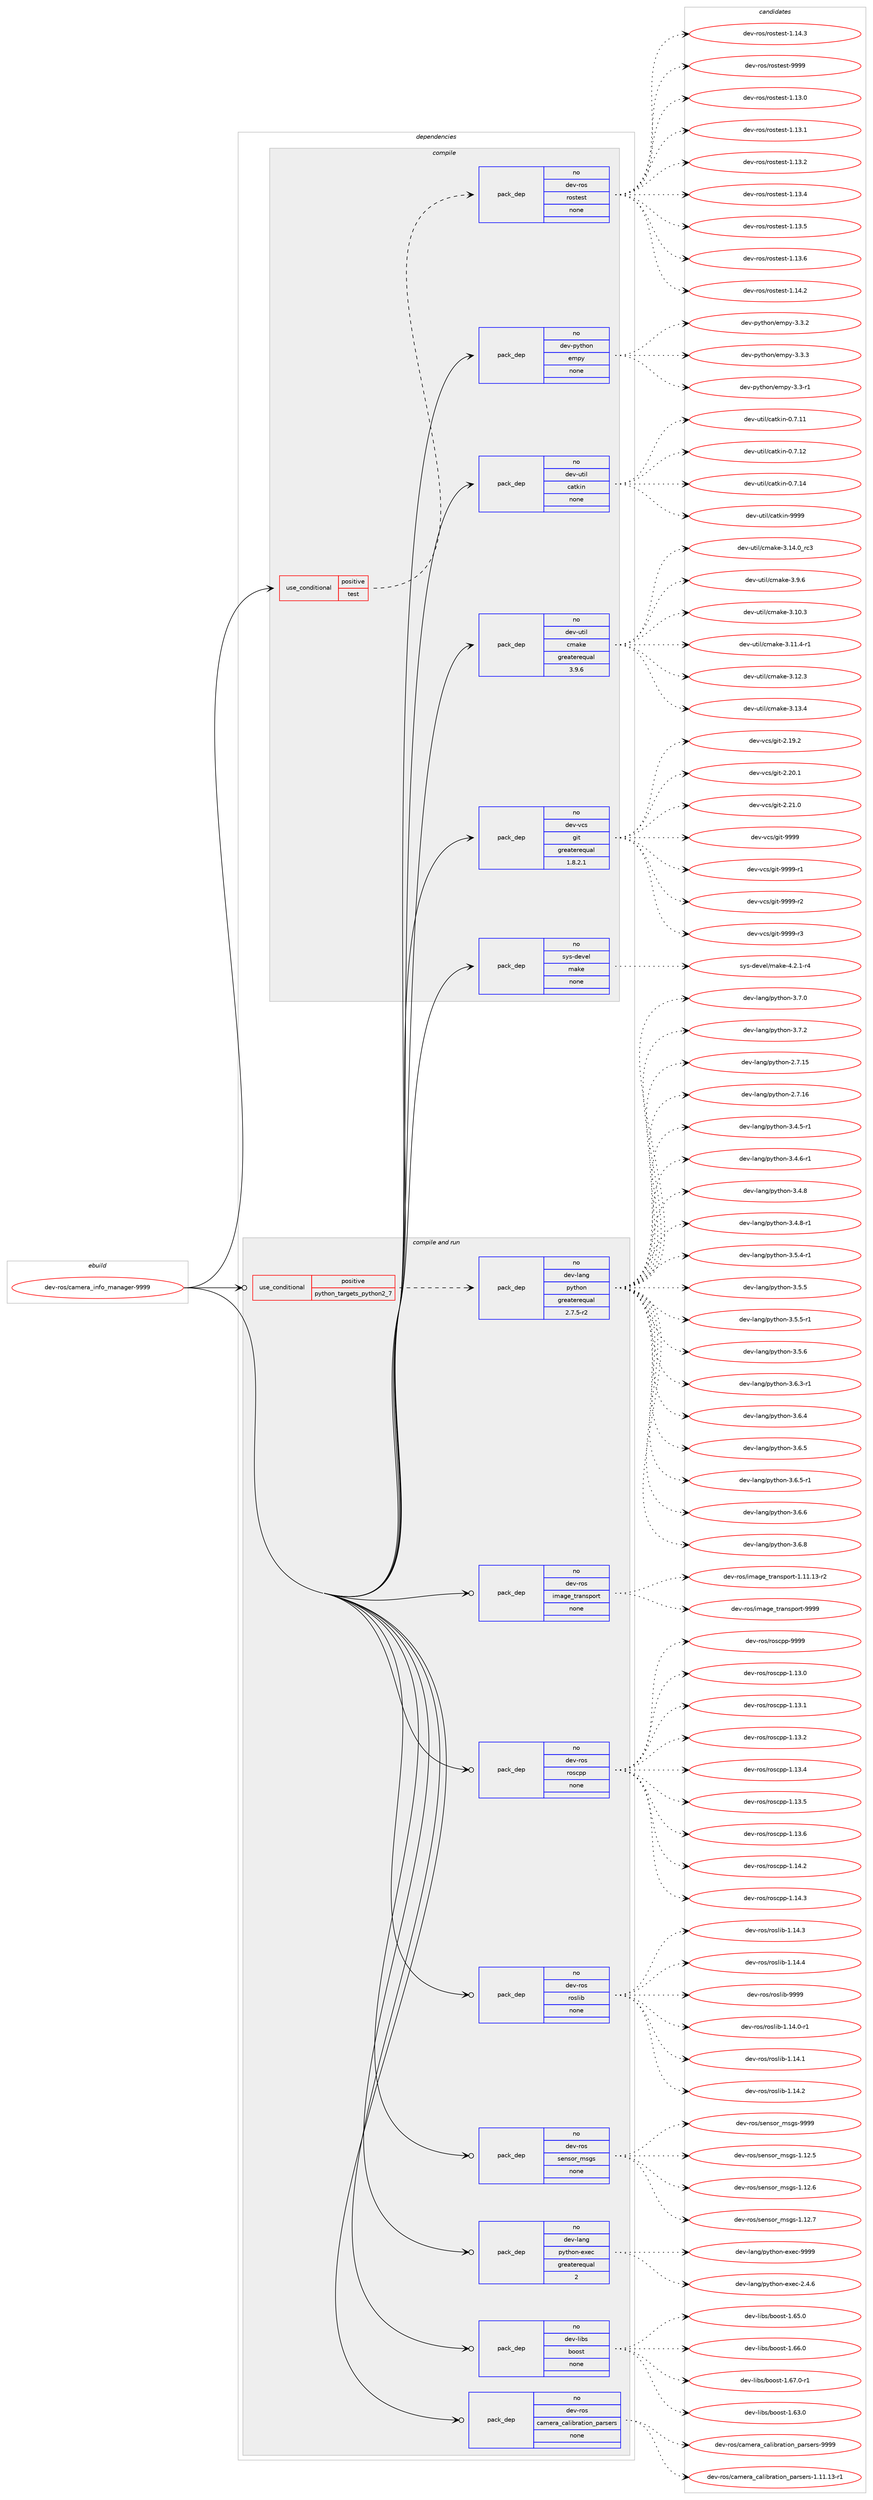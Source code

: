 digraph prolog {

# *************
# Graph options
# *************

newrank=true;
concentrate=true;
compound=true;
graph [rankdir=LR,fontname=Helvetica,fontsize=10,ranksep=1.5];#, ranksep=2.5, nodesep=0.2];
edge  [arrowhead=vee];
node  [fontname=Helvetica,fontsize=10];

# **********
# The ebuild
# **********

subgraph cluster_leftcol {
color=gray;
rank=same;
label=<<i>ebuild</i>>;
id [label="dev-ros/camera_info_manager-9999", color=red, width=4, href="../dev-ros/camera_info_manager-9999.svg"];
}

# ****************
# The dependencies
# ****************

subgraph cluster_midcol {
color=gray;
label=<<i>dependencies</i>>;
subgraph cluster_compile {
fillcolor="#eeeeee";
style=filled;
label=<<i>compile</i>>;
subgraph cond388046 {
dependency1452913 [label=<<TABLE BORDER="0" CELLBORDER="1" CELLSPACING="0" CELLPADDING="4"><TR><TD ROWSPAN="3" CELLPADDING="10">use_conditional</TD></TR><TR><TD>positive</TD></TR><TR><TD>test</TD></TR></TABLE>>, shape=none, color=red];
subgraph pack1041477 {
dependency1452914 [label=<<TABLE BORDER="0" CELLBORDER="1" CELLSPACING="0" CELLPADDING="4" WIDTH="220"><TR><TD ROWSPAN="6" CELLPADDING="30">pack_dep</TD></TR><TR><TD WIDTH="110">no</TD></TR><TR><TD>dev-ros</TD></TR><TR><TD>rostest</TD></TR><TR><TD>none</TD></TR><TR><TD></TD></TR></TABLE>>, shape=none, color=blue];
}
dependency1452913:e -> dependency1452914:w [weight=20,style="dashed",arrowhead="vee"];
}
id:e -> dependency1452913:w [weight=20,style="solid",arrowhead="vee"];
subgraph pack1041478 {
dependency1452915 [label=<<TABLE BORDER="0" CELLBORDER="1" CELLSPACING="0" CELLPADDING="4" WIDTH="220"><TR><TD ROWSPAN="6" CELLPADDING="30">pack_dep</TD></TR><TR><TD WIDTH="110">no</TD></TR><TR><TD>dev-python</TD></TR><TR><TD>empy</TD></TR><TR><TD>none</TD></TR><TR><TD></TD></TR></TABLE>>, shape=none, color=blue];
}
id:e -> dependency1452915:w [weight=20,style="solid",arrowhead="vee"];
subgraph pack1041479 {
dependency1452916 [label=<<TABLE BORDER="0" CELLBORDER="1" CELLSPACING="0" CELLPADDING="4" WIDTH="220"><TR><TD ROWSPAN="6" CELLPADDING="30">pack_dep</TD></TR><TR><TD WIDTH="110">no</TD></TR><TR><TD>dev-util</TD></TR><TR><TD>catkin</TD></TR><TR><TD>none</TD></TR><TR><TD></TD></TR></TABLE>>, shape=none, color=blue];
}
id:e -> dependency1452916:w [weight=20,style="solid",arrowhead="vee"];
subgraph pack1041480 {
dependency1452917 [label=<<TABLE BORDER="0" CELLBORDER="1" CELLSPACING="0" CELLPADDING="4" WIDTH="220"><TR><TD ROWSPAN="6" CELLPADDING="30">pack_dep</TD></TR><TR><TD WIDTH="110">no</TD></TR><TR><TD>dev-util</TD></TR><TR><TD>cmake</TD></TR><TR><TD>greaterequal</TD></TR><TR><TD>3.9.6</TD></TR></TABLE>>, shape=none, color=blue];
}
id:e -> dependency1452917:w [weight=20,style="solid",arrowhead="vee"];
subgraph pack1041481 {
dependency1452918 [label=<<TABLE BORDER="0" CELLBORDER="1" CELLSPACING="0" CELLPADDING="4" WIDTH="220"><TR><TD ROWSPAN="6" CELLPADDING="30">pack_dep</TD></TR><TR><TD WIDTH="110">no</TD></TR><TR><TD>dev-vcs</TD></TR><TR><TD>git</TD></TR><TR><TD>greaterequal</TD></TR><TR><TD>1.8.2.1</TD></TR></TABLE>>, shape=none, color=blue];
}
id:e -> dependency1452918:w [weight=20,style="solid",arrowhead="vee"];
subgraph pack1041482 {
dependency1452919 [label=<<TABLE BORDER="0" CELLBORDER="1" CELLSPACING="0" CELLPADDING="4" WIDTH="220"><TR><TD ROWSPAN="6" CELLPADDING="30">pack_dep</TD></TR><TR><TD WIDTH="110">no</TD></TR><TR><TD>sys-devel</TD></TR><TR><TD>make</TD></TR><TR><TD>none</TD></TR><TR><TD></TD></TR></TABLE>>, shape=none, color=blue];
}
id:e -> dependency1452919:w [weight=20,style="solid",arrowhead="vee"];
}
subgraph cluster_compileandrun {
fillcolor="#eeeeee";
style=filled;
label=<<i>compile and run</i>>;
subgraph cond388047 {
dependency1452920 [label=<<TABLE BORDER="0" CELLBORDER="1" CELLSPACING="0" CELLPADDING="4"><TR><TD ROWSPAN="3" CELLPADDING="10">use_conditional</TD></TR><TR><TD>positive</TD></TR><TR><TD>python_targets_python2_7</TD></TR></TABLE>>, shape=none, color=red];
subgraph pack1041483 {
dependency1452921 [label=<<TABLE BORDER="0" CELLBORDER="1" CELLSPACING="0" CELLPADDING="4" WIDTH="220"><TR><TD ROWSPAN="6" CELLPADDING="30">pack_dep</TD></TR><TR><TD WIDTH="110">no</TD></TR><TR><TD>dev-lang</TD></TR><TR><TD>python</TD></TR><TR><TD>greaterequal</TD></TR><TR><TD>2.7.5-r2</TD></TR></TABLE>>, shape=none, color=blue];
}
dependency1452920:e -> dependency1452921:w [weight=20,style="dashed",arrowhead="vee"];
}
id:e -> dependency1452920:w [weight=20,style="solid",arrowhead="odotvee"];
subgraph pack1041484 {
dependency1452922 [label=<<TABLE BORDER="0" CELLBORDER="1" CELLSPACING="0" CELLPADDING="4" WIDTH="220"><TR><TD ROWSPAN="6" CELLPADDING="30">pack_dep</TD></TR><TR><TD WIDTH="110">no</TD></TR><TR><TD>dev-lang</TD></TR><TR><TD>python-exec</TD></TR><TR><TD>greaterequal</TD></TR><TR><TD>2</TD></TR></TABLE>>, shape=none, color=blue];
}
id:e -> dependency1452922:w [weight=20,style="solid",arrowhead="odotvee"];
subgraph pack1041485 {
dependency1452923 [label=<<TABLE BORDER="0" CELLBORDER="1" CELLSPACING="0" CELLPADDING="4" WIDTH="220"><TR><TD ROWSPAN="6" CELLPADDING="30">pack_dep</TD></TR><TR><TD WIDTH="110">no</TD></TR><TR><TD>dev-libs</TD></TR><TR><TD>boost</TD></TR><TR><TD>none</TD></TR><TR><TD></TD></TR></TABLE>>, shape=none, color=blue];
}
id:e -> dependency1452923:w [weight=20,style="solid",arrowhead="odotvee"];
subgraph pack1041486 {
dependency1452924 [label=<<TABLE BORDER="0" CELLBORDER="1" CELLSPACING="0" CELLPADDING="4" WIDTH="220"><TR><TD ROWSPAN="6" CELLPADDING="30">pack_dep</TD></TR><TR><TD WIDTH="110">no</TD></TR><TR><TD>dev-ros</TD></TR><TR><TD>camera_calibration_parsers</TD></TR><TR><TD>none</TD></TR><TR><TD></TD></TR></TABLE>>, shape=none, color=blue];
}
id:e -> dependency1452924:w [weight=20,style="solid",arrowhead="odotvee"];
subgraph pack1041487 {
dependency1452925 [label=<<TABLE BORDER="0" CELLBORDER="1" CELLSPACING="0" CELLPADDING="4" WIDTH="220"><TR><TD ROWSPAN="6" CELLPADDING="30">pack_dep</TD></TR><TR><TD WIDTH="110">no</TD></TR><TR><TD>dev-ros</TD></TR><TR><TD>image_transport</TD></TR><TR><TD>none</TD></TR><TR><TD></TD></TR></TABLE>>, shape=none, color=blue];
}
id:e -> dependency1452925:w [weight=20,style="solid",arrowhead="odotvee"];
subgraph pack1041488 {
dependency1452926 [label=<<TABLE BORDER="0" CELLBORDER="1" CELLSPACING="0" CELLPADDING="4" WIDTH="220"><TR><TD ROWSPAN="6" CELLPADDING="30">pack_dep</TD></TR><TR><TD WIDTH="110">no</TD></TR><TR><TD>dev-ros</TD></TR><TR><TD>roscpp</TD></TR><TR><TD>none</TD></TR><TR><TD></TD></TR></TABLE>>, shape=none, color=blue];
}
id:e -> dependency1452926:w [weight=20,style="solid",arrowhead="odotvee"];
subgraph pack1041489 {
dependency1452927 [label=<<TABLE BORDER="0" CELLBORDER="1" CELLSPACING="0" CELLPADDING="4" WIDTH="220"><TR><TD ROWSPAN="6" CELLPADDING="30">pack_dep</TD></TR><TR><TD WIDTH="110">no</TD></TR><TR><TD>dev-ros</TD></TR><TR><TD>roslib</TD></TR><TR><TD>none</TD></TR><TR><TD></TD></TR></TABLE>>, shape=none, color=blue];
}
id:e -> dependency1452927:w [weight=20,style="solid",arrowhead="odotvee"];
subgraph pack1041490 {
dependency1452928 [label=<<TABLE BORDER="0" CELLBORDER="1" CELLSPACING="0" CELLPADDING="4" WIDTH="220"><TR><TD ROWSPAN="6" CELLPADDING="30">pack_dep</TD></TR><TR><TD WIDTH="110">no</TD></TR><TR><TD>dev-ros</TD></TR><TR><TD>sensor_msgs</TD></TR><TR><TD>none</TD></TR><TR><TD></TD></TR></TABLE>>, shape=none, color=blue];
}
id:e -> dependency1452928:w [weight=20,style="solid",arrowhead="odotvee"];
}
subgraph cluster_run {
fillcolor="#eeeeee";
style=filled;
label=<<i>run</i>>;
}
}

# **************
# The candidates
# **************

subgraph cluster_choices {
rank=same;
color=gray;
label=<<i>candidates</i>>;

subgraph choice1041477 {
color=black;
nodesep=1;
choice100101118451141111154711411111511610111511645494649514648 [label="dev-ros/rostest-1.13.0", color=red, width=4,href="../dev-ros/rostest-1.13.0.svg"];
choice100101118451141111154711411111511610111511645494649514649 [label="dev-ros/rostest-1.13.1", color=red, width=4,href="../dev-ros/rostest-1.13.1.svg"];
choice100101118451141111154711411111511610111511645494649514650 [label="dev-ros/rostest-1.13.2", color=red, width=4,href="../dev-ros/rostest-1.13.2.svg"];
choice100101118451141111154711411111511610111511645494649514652 [label="dev-ros/rostest-1.13.4", color=red, width=4,href="../dev-ros/rostest-1.13.4.svg"];
choice100101118451141111154711411111511610111511645494649514653 [label="dev-ros/rostest-1.13.5", color=red, width=4,href="../dev-ros/rostest-1.13.5.svg"];
choice100101118451141111154711411111511610111511645494649514654 [label="dev-ros/rostest-1.13.6", color=red, width=4,href="../dev-ros/rostest-1.13.6.svg"];
choice100101118451141111154711411111511610111511645494649524650 [label="dev-ros/rostest-1.14.2", color=red, width=4,href="../dev-ros/rostest-1.14.2.svg"];
choice100101118451141111154711411111511610111511645494649524651 [label="dev-ros/rostest-1.14.3", color=red, width=4,href="../dev-ros/rostest-1.14.3.svg"];
choice10010111845114111115471141111151161011151164557575757 [label="dev-ros/rostest-9999", color=red, width=4,href="../dev-ros/rostest-9999.svg"];
dependency1452914:e -> choice100101118451141111154711411111511610111511645494649514648:w [style=dotted,weight="100"];
dependency1452914:e -> choice100101118451141111154711411111511610111511645494649514649:w [style=dotted,weight="100"];
dependency1452914:e -> choice100101118451141111154711411111511610111511645494649514650:w [style=dotted,weight="100"];
dependency1452914:e -> choice100101118451141111154711411111511610111511645494649514652:w [style=dotted,weight="100"];
dependency1452914:e -> choice100101118451141111154711411111511610111511645494649514653:w [style=dotted,weight="100"];
dependency1452914:e -> choice100101118451141111154711411111511610111511645494649514654:w [style=dotted,weight="100"];
dependency1452914:e -> choice100101118451141111154711411111511610111511645494649524650:w [style=dotted,weight="100"];
dependency1452914:e -> choice100101118451141111154711411111511610111511645494649524651:w [style=dotted,weight="100"];
dependency1452914:e -> choice10010111845114111115471141111151161011151164557575757:w [style=dotted,weight="100"];
}
subgraph choice1041478 {
color=black;
nodesep=1;
choice1001011184511212111610411111047101109112121455146514511449 [label="dev-python/empy-3.3-r1", color=red, width=4,href="../dev-python/empy-3.3-r1.svg"];
choice1001011184511212111610411111047101109112121455146514650 [label="dev-python/empy-3.3.2", color=red, width=4,href="../dev-python/empy-3.3.2.svg"];
choice1001011184511212111610411111047101109112121455146514651 [label="dev-python/empy-3.3.3", color=red, width=4,href="../dev-python/empy-3.3.3.svg"];
dependency1452915:e -> choice1001011184511212111610411111047101109112121455146514511449:w [style=dotted,weight="100"];
dependency1452915:e -> choice1001011184511212111610411111047101109112121455146514650:w [style=dotted,weight="100"];
dependency1452915:e -> choice1001011184511212111610411111047101109112121455146514651:w [style=dotted,weight="100"];
}
subgraph choice1041479 {
color=black;
nodesep=1;
choice1001011184511711610510847999711610710511045484655464949 [label="dev-util/catkin-0.7.11", color=red, width=4,href="../dev-util/catkin-0.7.11.svg"];
choice1001011184511711610510847999711610710511045484655464950 [label="dev-util/catkin-0.7.12", color=red, width=4,href="../dev-util/catkin-0.7.12.svg"];
choice1001011184511711610510847999711610710511045484655464952 [label="dev-util/catkin-0.7.14", color=red, width=4,href="../dev-util/catkin-0.7.14.svg"];
choice100101118451171161051084799971161071051104557575757 [label="dev-util/catkin-9999", color=red, width=4,href="../dev-util/catkin-9999.svg"];
dependency1452916:e -> choice1001011184511711610510847999711610710511045484655464949:w [style=dotted,weight="100"];
dependency1452916:e -> choice1001011184511711610510847999711610710511045484655464950:w [style=dotted,weight="100"];
dependency1452916:e -> choice1001011184511711610510847999711610710511045484655464952:w [style=dotted,weight="100"];
dependency1452916:e -> choice100101118451171161051084799971161071051104557575757:w [style=dotted,weight="100"];
}
subgraph choice1041480 {
color=black;
nodesep=1;
choice1001011184511711610510847991099710710145514649484651 [label="dev-util/cmake-3.10.3", color=red, width=4,href="../dev-util/cmake-3.10.3.svg"];
choice10010111845117116105108479910997107101455146494946524511449 [label="dev-util/cmake-3.11.4-r1", color=red, width=4,href="../dev-util/cmake-3.11.4-r1.svg"];
choice1001011184511711610510847991099710710145514649504651 [label="dev-util/cmake-3.12.3", color=red, width=4,href="../dev-util/cmake-3.12.3.svg"];
choice1001011184511711610510847991099710710145514649514652 [label="dev-util/cmake-3.13.4", color=red, width=4,href="../dev-util/cmake-3.13.4.svg"];
choice1001011184511711610510847991099710710145514649524648951149951 [label="dev-util/cmake-3.14.0_rc3", color=red, width=4,href="../dev-util/cmake-3.14.0_rc3.svg"];
choice10010111845117116105108479910997107101455146574654 [label="dev-util/cmake-3.9.6", color=red, width=4,href="../dev-util/cmake-3.9.6.svg"];
dependency1452917:e -> choice1001011184511711610510847991099710710145514649484651:w [style=dotted,weight="100"];
dependency1452917:e -> choice10010111845117116105108479910997107101455146494946524511449:w [style=dotted,weight="100"];
dependency1452917:e -> choice1001011184511711610510847991099710710145514649504651:w [style=dotted,weight="100"];
dependency1452917:e -> choice1001011184511711610510847991099710710145514649514652:w [style=dotted,weight="100"];
dependency1452917:e -> choice1001011184511711610510847991099710710145514649524648951149951:w [style=dotted,weight="100"];
dependency1452917:e -> choice10010111845117116105108479910997107101455146574654:w [style=dotted,weight="100"];
}
subgraph choice1041481 {
color=black;
nodesep=1;
choice10010111845118991154710310511645504649574650 [label="dev-vcs/git-2.19.2", color=red, width=4,href="../dev-vcs/git-2.19.2.svg"];
choice10010111845118991154710310511645504650484649 [label="dev-vcs/git-2.20.1", color=red, width=4,href="../dev-vcs/git-2.20.1.svg"];
choice10010111845118991154710310511645504650494648 [label="dev-vcs/git-2.21.0", color=red, width=4,href="../dev-vcs/git-2.21.0.svg"];
choice1001011184511899115471031051164557575757 [label="dev-vcs/git-9999", color=red, width=4,href="../dev-vcs/git-9999.svg"];
choice10010111845118991154710310511645575757574511449 [label="dev-vcs/git-9999-r1", color=red, width=4,href="../dev-vcs/git-9999-r1.svg"];
choice10010111845118991154710310511645575757574511450 [label="dev-vcs/git-9999-r2", color=red, width=4,href="../dev-vcs/git-9999-r2.svg"];
choice10010111845118991154710310511645575757574511451 [label="dev-vcs/git-9999-r3", color=red, width=4,href="../dev-vcs/git-9999-r3.svg"];
dependency1452918:e -> choice10010111845118991154710310511645504649574650:w [style=dotted,weight="100"];
dependency1452918:e -> choice10010111845118991154710310511645504650484649:w [style=dotted,weight="100"];
dependency1452918:e -> choice10010111845118991154710310511645504650494648:w [style=dotted,weight="100"];
dependency1452918:e -> choice1001011184511899115471031051164557575757:w [style=dotted,weight="100"];
dependency1452918:e -> choice10010111845118991154710310511645575757574511449:w [style=dotted,weight="100"];
dependency1452918:e -> choice10010111845118991154710310511645575757574511450:w [style=dotted,weight="100"];
dependency1452918:e -> choice10010111845118991154710310511645575757574511451:w [style=dotted,weight="100"];
}
subgraph choice1041482 {
color=black;
nodesep=1;
choice1151211154510010111810110847109971071014552465046494511452 [label="sys-devel/make-4.2.1-r4", color=red, width=4,href="../sys-devel/make-4.2.1-r4.svg"];
dependency1452919:e -> choice1151211154510010111810110847109971071014552465046494511452:w [style=dotted,weight="100"];
}
subgraph choice1041483 {
color=black;
nodesep=1;
choice10010111845108971101034711212111610411111045504655464953 [label="dev-lang/python-2.7.15", color=red, width=4,href="../dev-lang/python-2.7.15.svg"];
choice10010111845108971101034711212111610411111045504655464954 [label="dev-lang/python-2.7.16", color=red, width=4,href="../dev-lang/python-2.7.16.svg"];
choice1001011184510897110103471121211161041111104551465246534511449 [label="dev-lang/python-3.4.5-r1", color=red, width=4,href="../dev-lang/python-3.4.5-r1.svg"];
choice1001011184510897110103471121211161041111104551465246544511449 [label="dev-lang/python-3.4.6-r1", color=red, width=4,href="../dev-lang/python-3.4.6-r1.svg"];
choice100101118451089711010347112121116104111110455146524656 [label="dev-lang/python-3.4.8", color=red, width=4,href="../dev-lang/python-3.4.8.svg"];
choice1001011184510897110103471121211161041111104551465246564511449 [label="dev-lang/python-3.4.8-r1", color=red, width=4,href="../dev-lang/python-3.4.8-r1.svg"];
choice1001011184510897110103471121211161041111104551465346524511449 [label="dev-lang/python-3.5.4-r1", color=red, width=4,href="../dev-lang/python-3.5.4-r1.svg"];
choice100101118451089711010347112121116104111110455146534653 [label="dev-lang/python-3.5.5", color=red, width=4,href="../dev-lang/python-3.5.5.svg"];
choice1001011184510897110103471121211161041111104551465346534511449 [label="dev-lang/python-3.5.5-r1", color=red, width=4,href="../dev-lang/python-3.5.5-r1.svg"];
choice100101118451089711010347112121116104111110455146534654 [label="dev-lang/python-3.5.6", color=red, width=4,href="../dev-lang/python-3.5.6.svg"];
choice1001011184510897110103471121211161041111104551465446514511449 [label="dev-lang/python-3.6.3-r1", color=red, width=4,href="../dev-lang/python-3.6.3-r1.svg"];
choice100101118451089711010347112121116104111110455146544652 [label="dev-lang/python-3.6.4", color=red, width=4,href="../dev-lang/python-3.6.4.svg"];
choice100101118451089711010347112121116104111110455146544653 [label="dev-lang/python-3.6.5", color=red, width=4,href="../dev-lang/python-3.6.5.svg"];
choice1001011184510897110103471121211161041111104551465446534511449 [label="dev-lang/python-3.6.5-r1", color=red, width=4,href="../dev-lang/python-3.6.5-r1.svg"];
choice100101118451089711010347112121116104111110455146544654 [label="dev-lang/python-3.6.6", color=red, width=4,href="../dev-lang/python-3.6.6.svg"];
choice100101118451089711010347112121116104111110455146544656 [label="dev-lang/python-3.6.8", color=red, width=4,href="../dev-lang/python-3.6.8.svg"];
choice100101118451089711010347112121116104111110455146554648 [label="dev-lang/python-3.7.0", color=red, width=4,href="../dev-lang/python-3.7.0.svg"];
choice100101118451089711010347112121116104111110455146554650 [label="dev-lang/python-3.7.2", color=red, width=4,href="../dev-lang/python-3.7.2.svg"];
dependency1452921:e -> choice10010111845108971101034711212111610411111045504655464953:w [style=dotted,weight="100"];
dependency1452921:e -> choice10010111845108971101034711212111610411111045504655464954:w [style=dotted,weight="100"];
dependency1452921:e -> choice1001011184510897110103471121211161041111104551465246534511449:w [style=dotted,weight="100"];
dependency1452921:e -> choice1001011184510897110103471121211161041111104551465246544511449:w [style=dotted,weight="100"];
dependency1452921:e -> choice100101118451089711010347112121116104111110455146524656:w [style=dotted,weight="100"];
dependency1452921:e -> choice1001011184510897110103471121211161041111104551465246564511449:w [style=dotted,weight="100"];
dependency1452921:e -> choice1001011184510897110103471121211161041111104551465346524511449:w [style=dotted,weight="100"];
dependency1452921:e -> choice100101118451089711010347112121116104111110455146534653:w [style=dotted,weight="100"];
dependency1452921:e -> choice1001011184510897110103471121211161041111104551465346534511449:w [style=dotted,weight="100"];
dependency1452921:e -> choice100101118451089711010347112121116104111110455146534654:w [style=dotted,weight="100"];
dependency1452921:e -> choice1001011184510897110103471121211161041111104551465446514511449:w [style=dotted,weight="100"];
dependency1452921:e -> choice100101118451089711010347112121116104111110455146544652:w [style=dotted,weight="100"];
dependency1452921:e -> choice100101118451089711010347112121116104111110455146544653:w [style=dotted,weight="100"];
dependency1452921:e -> choice1001011184510897110103471121211161041111104551465446534511449:w [style=dotted,weight="100"];
dependency1452921:e -> choice100101118451089711010347112121116104111110455146544654:w [style=dotted,weight="100"];
dependency1452921:e -> choice100101118451089711010347112121116104111110455146544656:w [style=dotted,weight="100"];
dependency1452921:e -> choice100101118451089711010347112121116104111110455146554648:w [style=dotted,weight="100"];
dependency1452921:e -> choice100101118451089711010347112121116104111110455146554650:w [style=dotted,weight="100"];
}
subgraph choice1041484 {
color=black;
nodesep=1;
choice1001011184510897110103471121211161041111104510112010199455046524654 [label="dev-lang/python-exec-2.4.6", color=red, width=4,href="../dev-lang/python-exec-2.4.6.svg"];
choice10010111845108971101034711212111610411111045101120101994557575757 [label="dev-lang/python-exec-9999", color=red, width=4,href="../dev-lang/python-exec-9999.svg"];
dependency1452922:e -> choice1001011184510897110103471121211161041111104510112010199455046524654:w [style=dotted,weight="100"];
dependency1452922:e -> choice10010111845108971101034711212111610411111045101120101994557575757:w [style=dotted,weight="100"];
}
subgraph choice1041485 {
color=black;
nodesep=1;
choice1001011184510810598115479811111111511645494654514648 [label="dev-libs/boost-1.63.0", color=red, width=4,href="../dev-libs/boost-1.63.0.svg"];
choice1001011184510810598115479811111111511645494654534648 [label="dev-libs/boost-1.65.0", color=red, width=4,href="../dev-libs/boost-1.65.0.svg"];
choice1001011184510810598115479811111111511645494654544648 [label="dev-libs/boost-1.66.0", color=red, width=4,href="../dev-libs/boost-1.66.0.svg"];
choice10010111845108105981154798111111115116454946545546484511449 [label="dev-libs/boost-1.67.0-r1", color=red, width=4,href="../dev-libs/boost-1.67.0-r1.svg"];
dependency1452923:e -> choice1001011184510810598115479811111111511645494654514648:w [style=dotted,weight="100"];
dependency1452923:e -> choice1001011184510810598115479811111111511645494654534648:w [style=dotted,weight="100"];
dependency1452923:e -> choice1001011184510810598115479811111111511645494654544648:w [style=dotted,weight="100"];
dependency1452923:e -> choice10010111845108105981154798111111115116454946545546484511449:w [style=dotted,weight="100"];
}
subgraph choice1041486 {
color=black;
nodesep=1;
choice10010111845114111115479997109101114979599971081059811497116105111110951129711411510111411545494649494649514511449 [label="dev-ros/camera_calibration_parsers-1.11.13-r1", color=red, width=4,href="../dev-ros/camera_calibration_parsers-1.11.13-r1.svg"];
choice1001011184511411111547999710910111497959997108105981149711610511111095112971141151011141154557575757 [label="dev-ros/camera_calibration_parsers-9999", color=red, width=4,href="../dev-ros/camera_calibration_parsers-9999.svg"];
dependency1452924:e -> choice10010111845114111115479997109101114979599971081059811497116105111110951129711411510111411545494649494649514511449:w [style=dotted,weight="100"];
dependency1452924:e -> choice1001011184511411111547999710910111497959997108105981149711610511111095112971141151011141154557575757:w [style=dotted,weight="100"];
}
subgraph choice1041487 {
color=black;
nodesep=1;
choice100101118451141111154710510997103101951161149711011511211111411645494649494649514511450 [label="dev-ros/image_transport-1.11.13-r2", color=red, width=4,href="../dev-ros/image_transport-1.11.13-r2.svg"];
choice10010111845114111115471051099710310195116114971101151121111141164557575757 [label="dev-ros/image_transport-9999", color=red, width=4,href="../dev-ros/image_transport-9999.svg"];
dependency1452925:e -> choice100101118451141111154710510997103101951161149711011511211111411645494649494649514511450:w [style=dotted,weight="100"];
dependency1452925:e -> choice10010111845114111115471051099710310195116114971101151121111141164557575757:w [style=dotted,weight="100"];
}
subgraph choice1041488 {
color=black;
nodesep=1;
choice10010111845114111115471141111159911211245494649514648 [label="dev-ros/roscpp-1.13.0", color=red, width=4,href="../dev-ros/roscpp-1.13.0.svg"];
choice10010111845114111115471141111159911211245494649514649 [label="dev-ros/roscpp-1.13.1", color=red, width=4,href="../dev-ros/roscpp-1.13.1.svg"];
choice10010111845114111115471141111159911211245494649514650 [label="dev-ros/roscpp-1.13.2", color=red, width=4,href="../dev-ros/roscpp-1.13.2.svg"];
choice10010111845114111115471141111159911211245494649514652 [label="dev-ros/roscpp-1.13.4", color=red, width=4,href="../dev-ros/roscpp-1.13.4.svg"];
choice10010111845114111115471141111159911211245494649514653 [label="dev-ros/roscpp-1.13.5", color=red, width=4,href="../dev-ros/roscpp-1.13.5.svg"];
choice10010111845114111115471141111159911211245494649514654 [label="dev-ros/roscpp-1.13.6", color=red, width=4,href="../dev-ros/roscpp-1.13.6.svg"];
choice10010111845114111115471141111159911211245494649524650 [label="dev-ros/roscpp-1.14.2", color=red, width=4,href="../dev-ros/roscpp-1.14.2.svg"];
choice10010111845114111115471141111159911211245494649524651 [label="dev-ros/roscpp-1.14.3", color=red, width=4,href="../dev-ros/roscpp-1.14.3.svg"];
choice1001011184511411111547114111115991121124557575757 [label="dev-ros/roscpp-9999", color=red, width=4,href="../dev-ros/roscpp-9999.svg"];
dependency1452926:e -> choice10010111845114111115471141111159911211245494649514648:w [style=dotted,weight="100"];
dependency1452926:e -> choice10010111845114111115471141111159911211245494649514649:w [style=dotted,weight="100"];
dependency1452926:e -> choice10010111845114111115471141111159911211245494649514650:w [style=dotted,weight="100"];
dependency1452926:e -> choice10010111845114111115471141111159911211245494649514652:w [style=dotted,weight="100"];
dependency1452926:e -> choice10010111845114111115471141111159911211245494649514653:w [style=dotted,weight="100"];
dependency1452926:e -> choice10010111845114111115471141111159911211245494649514654:w [style=dotted,weight="100"];
dependency1452926:e -> choice10010111845114111115471141111159911211245494649524650:w [style=dotted,weight="100"];
dependency1452926:e -> choice10010111845114111115471141111159911211245494649524651:w [style=dotted,weight="100"];
dependency1452926:e -> choice1001011184511411111547114111115991121124557575757:w [style=dotted,weight="100"];
}
subgraph choice1041489 {
color=black;
nodesep=1;
choice100101118451141111154711411111510810598454946495246484511449 [label="dev-ros/roslib-1.14.0-r1", color=red, width=4,href="../dev-ros/roslib-1.14.0-r1.svg"];
choice10010111845114111115471141111151081059845494649524649 [label="dev-ros/roslib-1.14.1", color=red, width=4,href="../dev-ros/roslib-1.14.1.svg"];
choice10010111845114111115471141111151081059845494649524650 [label="dev-ros/roslib-1.14.2", color=red, width=4,href="../dev-ros/roslib-1.14.2.svg"];
choice10010111845114111115471141111151081059845494649524651 [label="dev-ros/roslib-1.14.3", color=red, width=4,href="../dev-ros/roslib-1.14.3.svg"];
choice10010111845114111115471141111151081059845494649524652 [label="dev-ros/roslib-1.14.4", color=red, width=4,href="../dev-ros/roslib-1.14.4.svg"];
choice1001011184511411111547114111115108105984557575757 [label="dev-ros/roslib-9999", color=red, width=4,href="../dev-ros/roslib-9999.svg"];
dependency1452927:e -> choice100101118451141111154711411111510810598454946495246484511449:w [style=dotted,weight="100"];
dependency1452927:e -> choice10010111845114111115471141111151081059845494649524649:w [style=dotted,weight="100"];
dependency1452927:e -> choice10010111845114111115471141111151081059845494649524650:w [style=dotted,weight="100"];
dependency1452927:e -> choice10010111845114111115471141111151081059845494649524651:w [style=dotted,weight="100"];
dependency1452927:e -> choice10010111845114111115471141111151081059845494649524652:w [style=dotted,weight="100"];
dependency1452927:e -> choice1001011184511411111547114111115108105984557575757:w [style=dotted,weight="100"];
}
subgraph choice1041490 {
color=black;
nodesep=1;
choice10010111845114111115471151011101151111149510911510311545494649504653 [label="dev-ros/sensor_msgs-1.12.5", color=red, width=4,href="../dev-ros/sensor_msgs-1.12.5.svg"];
choice10010111845114111115471151011101151111149510911510311545494649504654 [label="dev-ros/sensor_msgs-1.12.6", color=red, width=4,href="../dev-ros/sensor_msgs-1.12.6.svg"];
choice10010111845114111115471151011101151111149510911510311545494649504655 [label="dev-ros/sensor_msgs-1.12.7", color=red, width=4,href="../dev-ros/sensor_msgs-1.12.7.svg"];
choice1001011184511411111547115101110115111114951091151031154557575757 [label="dev-ros/sensor_msgs-9999", color=red, width=4,href="../dev-ros/sensor_msgs-9999.svg"];
dependency1452928:e -> choice10010111845114111115471151011101151111149510911510311545494649504653:w [style=dotted,weight="100"];
dependency1452928:e -> choice10010111845114111115471151011101151111149510911510311545494649504654:w [style=dotted,weight="100"];
dependency1452928:e -> choice10010111845114111115471151011101151111149510911510311545494649504655:w [style=dotted,weight="100"];
dependency1452928:e -> choice1001011184511411111547115101110115111114951091151031154557575757:w [style=dotted,weight="100"];
}
}

}

